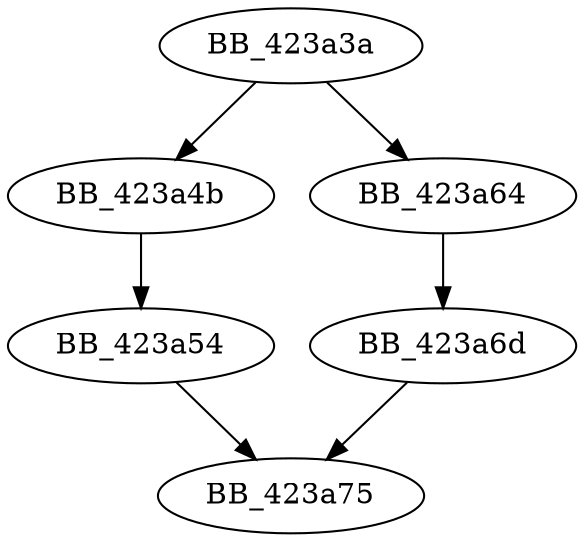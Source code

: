 DiGraph __fassign_l{
BB_423a3a->BB_423a4b
BB_423a3a->BB_423a64
BB_423a4b->BB_423a54
BB_423a54->BB_423a75
BB_423a64->BB_423a6d
BB_423a6d->BB_423a75
}
